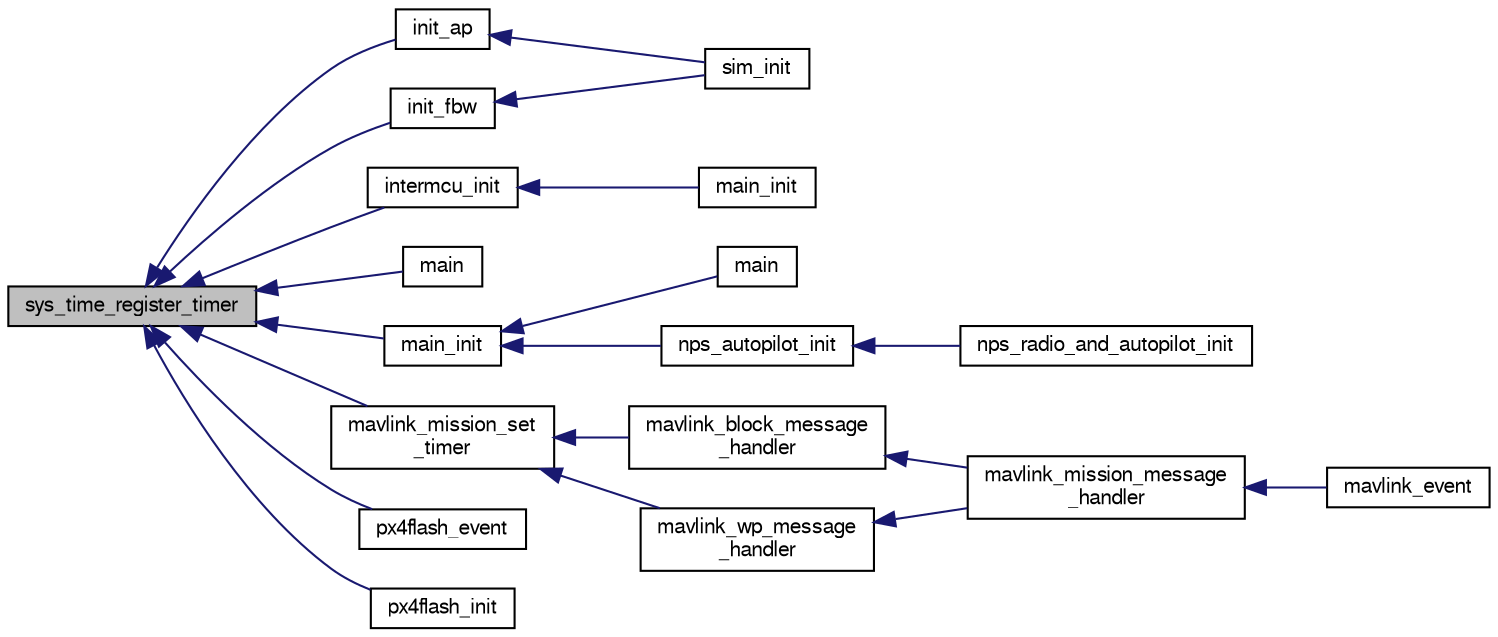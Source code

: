 digraph "sys_time_register_timer"
{
  edge [fontname="FreeSans",fontsize="10",labelfontname="FreeSans",labelfontsize="10"];
  node [fontname="FreeSans",fontsize="10",shape=record];
  rankdir="LR";
  Node1 [label="sys_time_register_timer",height=0.2,width=0.4,color="black", fillcolor="grey75", style="filled", fontcolor="black"];
  Node1 -> Node2 [dir="back",color="midnightblue",fontsize="10",style="solid",fontname="FreeSans"];
  Node2 [label="init_ap",height=0.2,width=0.4,color="black", fillcolor="white", style="filled",URL="$fixedwing_2main__ap_8h.html#a0913f0248fbbe56a5ec65e10e36c9f30"];
  Node2 -> Node3 [dir="back",color="midnightblue",fontsize="10",style="solid",fontname="FreeSans"];
  Node3 [label="sim_init",height=0.2,width=0.4,color="black", fillcolor="white", style="filled",URL="$sim__ap_8c.html#a739fbef2e03619a863b4d7fd8d0da157"];
  Node1 -> Node4 [dir="back",color="midnightblue",fontsize="10",style="solid",fontname="FreeSans"];
  Node4 [label="init_fbw",height=0.2,width=0.4,color="black", fillcolor="white", style="filled",URL="$fixedwing_2main__fbw_8h.html#ad86b7fe577a2414df2c7a5a9222aa45a"];
  Node4 -> Node3 [dir="back",color="midnightblue",fontsize="10",style="solid",fontname="FreeSans"];
  Node1 -> Node5 [dir="back",color="midnightblue",fontsize="10",style="solid",fontname="FreeSans"];
  Node5 [label="intermcu_init",height=0.2,width=0.4,color="black", fillcolor="white", style="filled",URL="$intermcu__fbw_8c.html#af5ff84589199efa9195c642a64024b40"];
  Node5 -> Node6 [dir="back",color="midnightblue",fontsize="10",style="solid",fontname="FreeSans"];
  Node6 [label="main_init",height=0.2,width=0.4,color="black", fillcolor="white", style="filled",URL="$rotorcraft_2main__fbw_8c.html#a3719465edd56d2b587a6b340f29e4f90",tooltip="Main initialization. "];
  Node1 -> Node7 [dir="back",color="midnightblue",fontsize="10",style="solid",fontname="FreeSans"];
  Node7 [label="main",height=0.2,width=0.4,color="black", fillcolor="white", style="filled",URL="$uart__tunnel_8c.html#a840291bc02cba5474a4cb46a9b9566fe"];
  Node1 -> Node8 [dir="back",color="midnightblue",fontsize="10",style="solid",fontname="FreeSans"];
  Node8 [label="main_init",height=0.2,width=0.4,color="black", fillcolor="white", style="filled",URL="$demo__ahrs__actuators_8c.html#afaa8374e20b79aaf7cfcea5ad9467ab1"];
  Node8 -> Node9 [dir="back",color="midnightblue",fontsize="10",style="solid",fontname="FreeSans"];
  Node9 [label="main",height=0.2,width=0.4,color="black", fillcolor="white", style="filled",URL="$demo__ahrs__actuators_8c.html#a840291bc02cba5474a4cb46a9b9566fe"];
  Node8 -> Node10 [dir="back",color="midnightblue",fontsize="10",style="solid",fontname="FreeSans"];
  Node10 [label="nps_autopilot_init",height=0.2,width=0.4,color="black", fillcolor="white", style="filled",URL="$nps__autopilot__rotorcraft_8c.html#a3348493e992edd2442581c1d09446b4b"];
  Node10 -> Node11 [dir="back",color="midnightblue",fontsize="10",style="solid",fontname="FreeSans"];
  Node11 [label="nps_radio_and_autopilot_init",height=0.2,width=0.4,color="black", fillcolor="white", style="filled",URL="$nps__main__hitl_8c.html#a72ef549ee35deec8c017e83d9de38f66"];
  Node1 -> Node12 [dir="back",color="midnightblue",fontsize="10",style="solid",fontname="FreeSans"];
  Node12 [label="mavlink_mission_set\l_timer",height=0.2,width=0.4,color="black", fillcolor="white", style="filled",URL="$mission__manager_8h.html#ad638b64fc964531fab6a78e1bb8e24d3"];
  Node12 -> Node13 [dir="back",color="midnightblue",fontsize="10",style="solid",fontname="FreeSans"];
  Node13 [label="mavlink_block_message\l_handler",height=0.2,width=0.4,color="black", fillcolor="white", style="filled",URL="$blocks_8h.html#a736f2e555912fca000d0751dedb4e00f"];
  Node13 -> Node14 [dir="back",color="midnightblue",fontsize="10",style="solid",fontname="FreeSans"];
  Node14 [label="mavlink_mission_message\l_handler",height=0.2,width=0.4,color="black", fillcolor="white", style="filled",URL="$mission__manager_8h.html#a68ddd91a505c2317c818d632a2009304"];
  Node14 -> Node15 [dir="back",color="midnightblue",fontsize="10",style="solid",fontname="FreeSans"];
  Node15 [label="mavlink_event",height=0.2,width=0.4,color="black", fillcolor="white", style="filled",URL="$mavlink_8h.html#aca06c0aea877a0d9c57a5e16cee711d7",tooltip="Event MAVLink calls. "];
  Node12 -> Node16 [dir="back",color="midnightblue",fontsize="10",style="solid",fontname="FreeSans"];
  Node16 [label="mavlink_wp_message\l_handler",height=0.2,width=0.4,color="black", fillcolor="white", style="filled",URL="$datalink_2missionlib_2waypoints_8h.html#a632dcb46c33f5cf3726652ee477ff9bc"];
  Node16 -> Node14 [dir="back",color="midnightblue",fontsize="10",style="solid",fontname="FreeSans"];
  Node1 -> Node17 [dir="back",color="midnightblue",fontsize="10",style="solid",fontname="FreeSans"];
  Node17 [label="px4flash_event",height=0.2,width=0.4,color="black", fillcolor="white", style="filled",URL="$px4__flash_8h.html#a5bbeb4ac8fb18641568992822ee3ba00"];
  Node1 -> Node18 [dir="back",color="midnightblue",fontsize="10",style="solid",fontname="FreeSans"];
  Node18 [label="px4flash_init",height=0.2,width=0.4,color="black", fillcolor="white", style="filled",URL="$px4__flash_8h.html#aa33eada7e40b74bfe0461783b95b52c5"];
}
